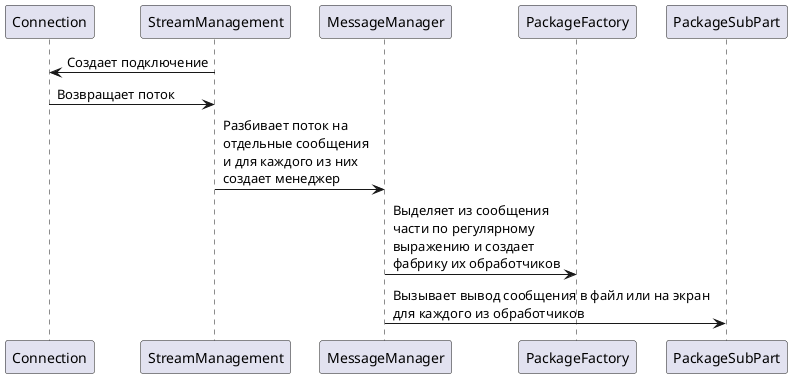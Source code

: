 @startuml "Sequence diagram"
participant Connection as Con
participant StreamManagement as SM
participant MessageManager as MM
participant PackageFactory as PF
participant PackageSubPart as PSP

SM -> Con: Создает подключение
Con -> SM: Возвращает поток
SM -> MM: Разбивает поток на\nотдельные сообщения\nи для каждого из них\nсоздает менеджер
MM -> PF: Выделяет из сообщения\nчасти по регулярному\nвыражению и создает\nфабрику их обработчиков
MM -> PSP: Вызывает вывод сообщения в файл или на экран\nдля каждого из обработчиков
@enduml